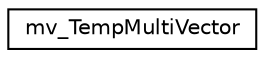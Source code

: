 digraph "Graphical Class Hierarchy"
{
 // LATEX_PDF_SIZE
  edge [fontname="Helvetica",fontsize="10",labelfontname="Helvetica",labelfontsize="10"];
  node [fontname="Helvetica",fontsize="10",shape=record];
  rankdir="LR";
  Node0 [label="mv_TempMultiVector",height=0.2,width=0.4,color="black", fillcolor="white", style="filled",URL="$structmv___temp_multi_vector.html",tooltip=" "];
}
